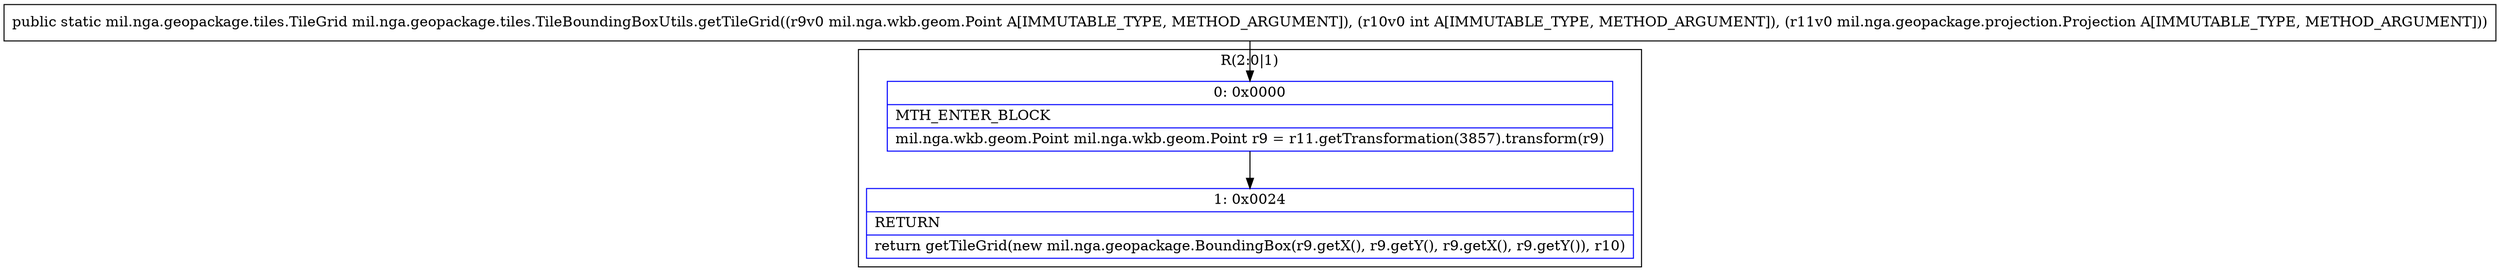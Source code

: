 digraph "CFG formil.nga.geopackage.tiles.TileBoundingBoxUtils.getTileGrid(Lmil\/nga\/wkb\/geom\/Point;ILmil\/nga\/geopackage\/projection\/Projection;)Lmil\/nga\/geopackage\/tiles\/TileGrid;" {
subgraph cluster_Region_766622737 {
label = "R(2:0|1)";
node [shape=record,color=blue];
Node_0 [shape=record,label="{0\:\ 0x0000|MTH_ENTER_BLOCK\l|mil.nga.wkb.geom.Point mil.nga.wkb.geom.Point r9 = r11.getTransformation(3857).transform(r9)\l}"];
Node_1 [shape=record,label="{1\:\ 0x0024|RETURN\l|return getTileGrid(new mil.nga.geopackage.BoundingBox(r9.getX(), r9.getY(), r9.getX(), r9.getY()), r10)\l}"];
}
MethodNode[shape=record,label="{public static mil.nga.geopackage.tiles.TileGrid mil.nga.geopackage.tiles.TileBoundingBoxUtils.getTileGrid((r9v0 mil.nga.wkb.geom.Point A[IMMUTABLE_TYPE, METHOD_ARGUMENT]), (r10v0 int A[IMMUTABLE_TYPE, METHOD_ARGUMENT]), (r11v0 mil.nga.geopackage.projection.Projection A[IMMUTABLE_TYPE, METHOD_ARGUMENT])) }"];
MethodNode -> Node_0;
Node_0 -> Node_1;
}

